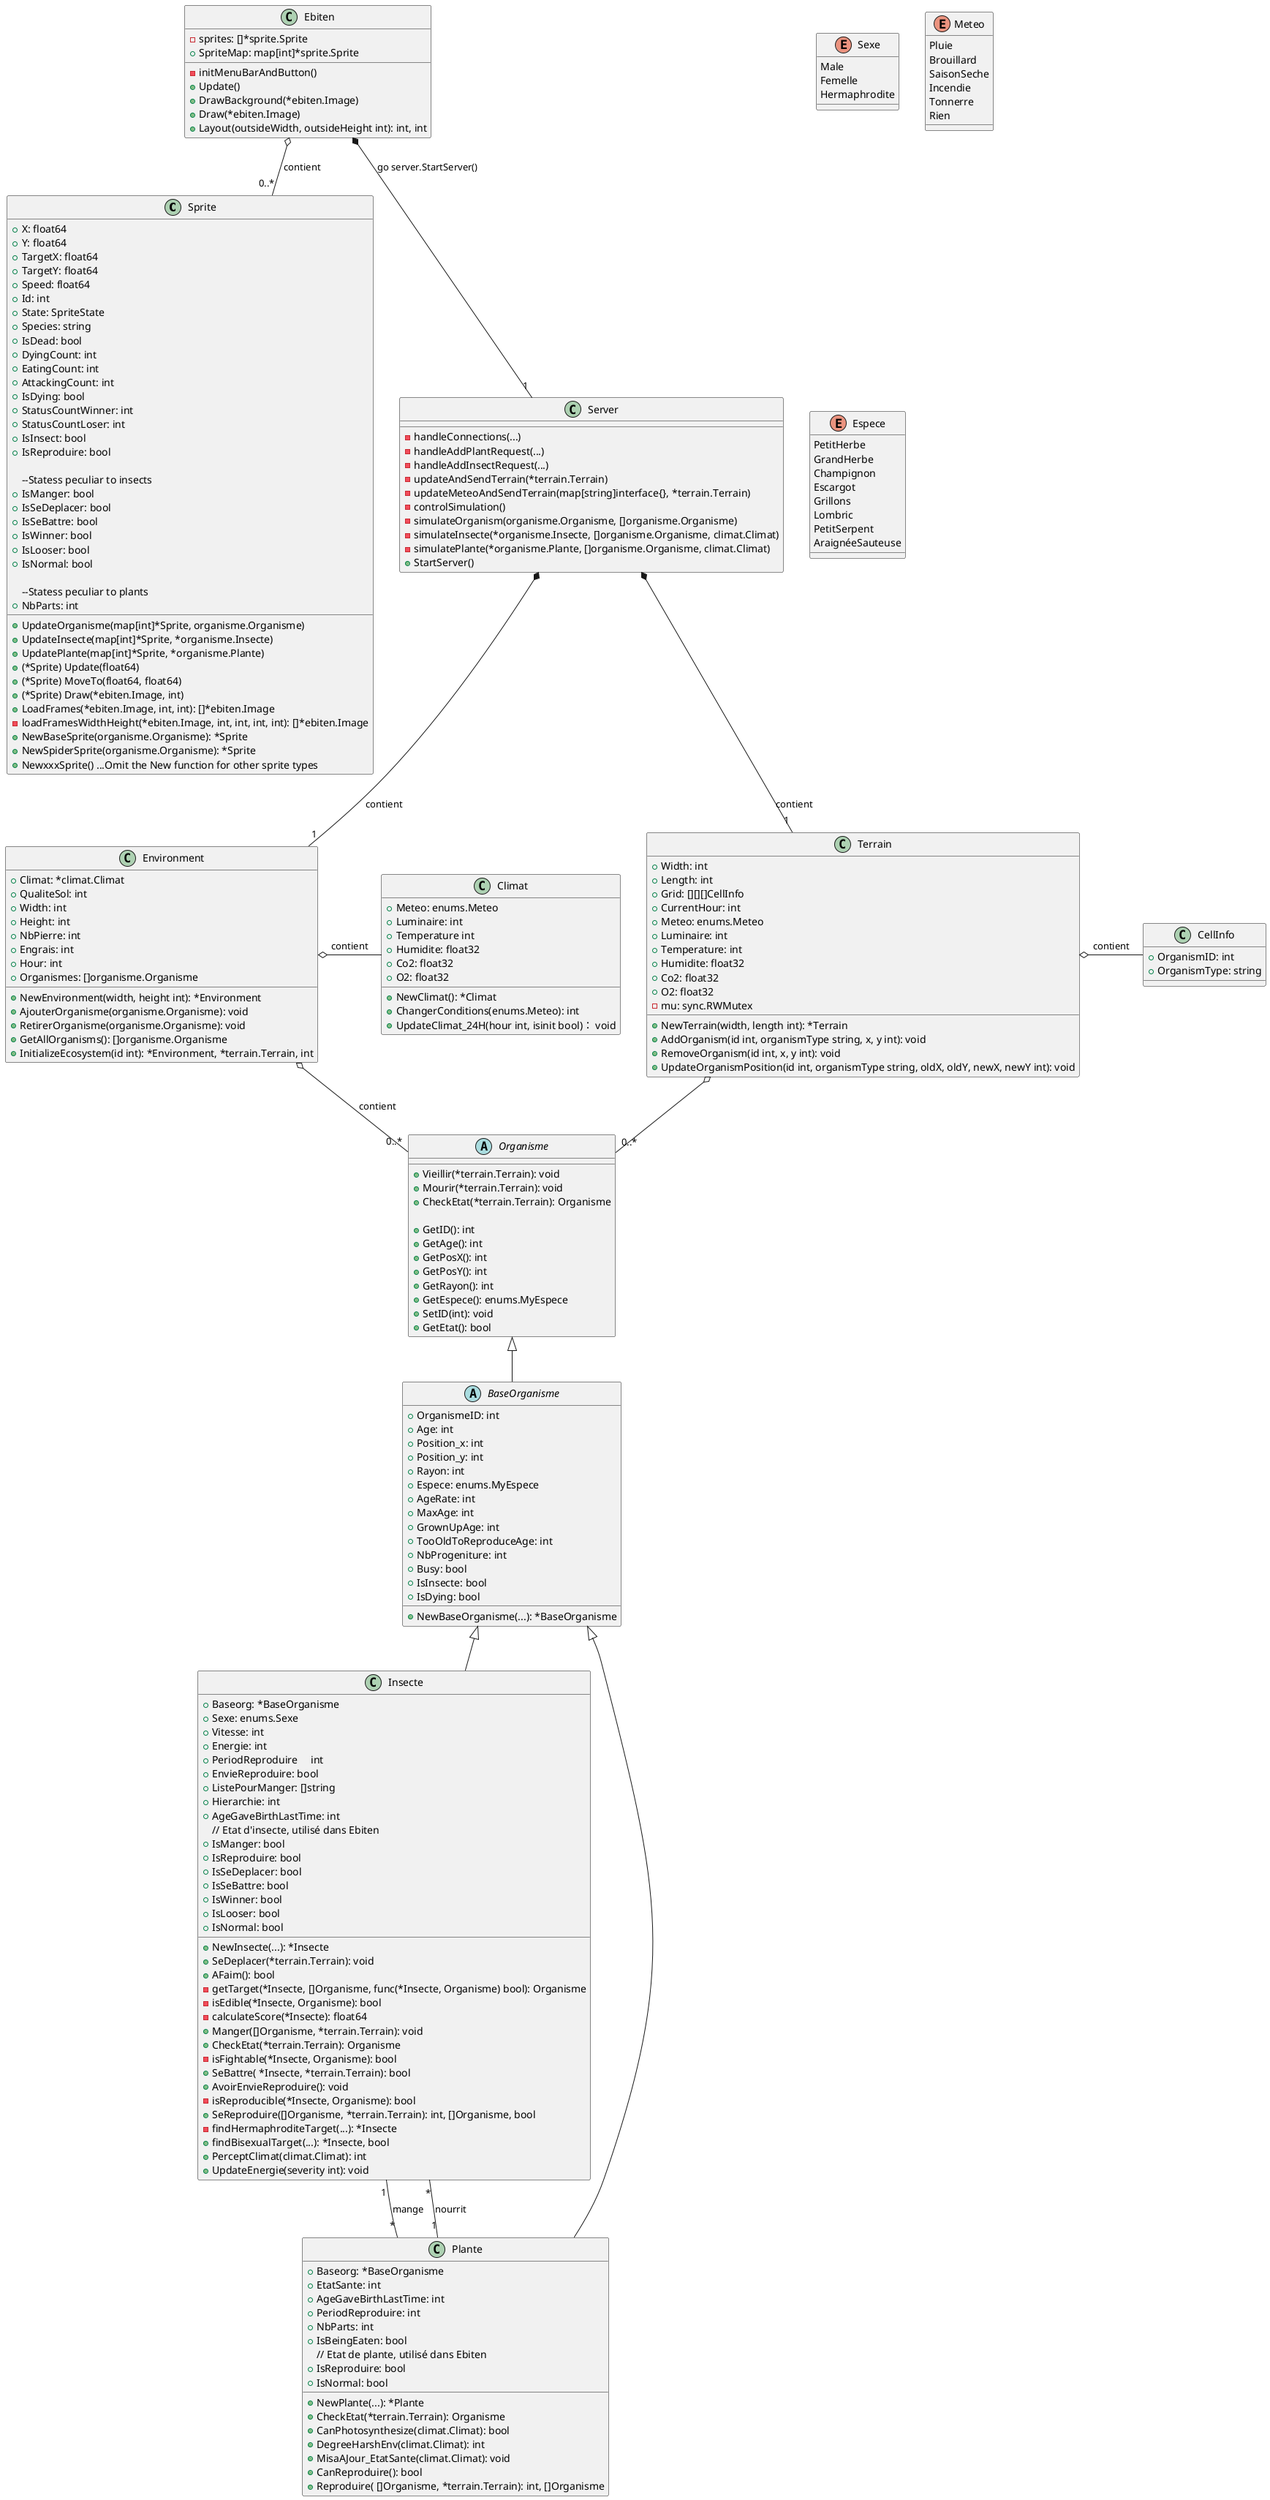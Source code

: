 @startuml

class Sprite {
   + X: float64
   + Y: float64
   + TargetX: float64
   + TargetY: float64
   + Speed: float64
   + Id: int
   + State: SpriteState
   + Species: string
   + IsDead: bool
   + DyingCount: int
   + EatingCount: int
   + AttackingCount: int
   + IsDying: bool
   + StatusCountWinner: int
   + StatusCountLoser: int
   + IsInsect: bool
   + IsReproduire: bool

--Statess peculiar to insects
   + IsManger: bool
   + IsSeDeplacer: bool
   + IsSeBattre: bool
   + IsWinner: bool
   + IsLooser: bool
   + IsNormal: bool

--Statess peculiar to plants
   + NbParts: int

   + UpdateOrganisme(map[int]*Sprite, organisme.Organisme)
   + UpdateInsecte(map[int]*Sprite, *organisme.Insecte)
   + UpdatePlante(map[int]*Sprite, *organisme.Plante)
   + (*Sprite) Update(float64)
   + (*Sprite) MoveTo(float64, float64)
   + (*Sprite) Draw(*ebiten.Image, int)
   + LoadFrames(*ebiten.Image, int, int): []*ebiten.Image
   - loadFramesWidthHeight(*ebiten.Image, int, int, int, int): []*ebiten.Image
   + NewBaseSprite(organisme.Organisme): *Sprite
   + NewSpiderSprite(organisme.Organisme): *Sprite
   + NewxxxSprite() ...Omit the New function for other sprite types
}

class Ebiten {
   - sprites: []*sprite.Sprite
   + SpriteMap: map[int]*sprite.Sprite

   - initMenuBarAndButton()
   + Update()
   + DrawBackground(*ebiten.Image)
   + Draw(*ebiten.Image)
   + Layout(outsideWidth, outsideHeight int): int, int

}

class Server {
   - handleConnections(...)
   - handleAddPlantRequest(...)
   - handleAddInsectRequest(...)
   - updateAndSendTerrain(*terrain.Terrain)
   - updateMeteoAndSendTerrain(map[string]interface{}, *terrain.Terrain)
   - controlSimulation()
   - simulateOrganism(organisme.Organisme, []organisme.Organisme)
   - simulateInsecte(*organisme.Insecte, []organisme.Organisme, climat.Climat)
   - simulatePlante(*organisme.Plante, []organisme.Organisme, climat.Climat)
   + StartServer()
}

abstract class Organisme {
   + Vieillir(*terrain.Terrain): void
   + Mourir(*terrain.Terrain): void
   + CheckEtat(*terrain.Terrain): Organisme

   + GetID(): int
   + GetAge(): int
   + GetPosX(): int
   + GetPosY(): int
   + GetRayon(): int
   + GetEspece(): enums.MyEspece
   + SetID(int): void
   + GetEtat(): bool
}

abstract class BaseOrganisme extends Organisme{
   + OrganismeID: int
   + Age: int
   + Position_x: int
   + Position_y: int
   + Rayon: int
   + Espece: enums.MyEspece
   + AgeRate: int
   + MaxAge: int
   + GrownUpAge: int
   + TooOldToReproduceAge: int
   + NbProgeniture: int
   + Busy: bool
   + IsInsecte: bool
   + IsDying: bool
   + NewBaseOrganisme(...): *BaseOrganisme
}

class Insecte extends BaseOrganisme {
   + Baseorg: *BaseOrganisme
	+ Sexe: enums.Sexe
	+ Vitesse: int
	+ Energie: int
	+ PeriodReproduire     int
	+ EnvieReproduire: bool
	+ ListePourManger: []string
	+ Hierarchie: int
	+ AgeGaveBirthLastTime: int
// Etat d'insecte, utilisé dans Ebiten
   + IsManger: bool
	+ IsReproduire: bool
	+ IsSeDeplacer: bool
	+ IsSeBattre: bool
	+ IsWinner: bool
	+ IsLooser: bool
	+ IsNormal: bool
   + NewInsecte(...): *Insecte
   + SeDeplacer(*terrain.Terrain): void
   + AFaim(): bool
   - getTarget(*Insecte, []Organisme, func(*Insecte, Organisme) bool): Organisme
   - isEdible(*Insecte, Organisme): bool
   - calculateScore(*Insecte): float64
   + Manger([]Organisme, *terrain.Terrain): void
   + CheckEtat(*terrain.Terrain): Organisme
   - isFightable(*Insecte, Organisme): bool
   + SeBattre( *Insecte, *terrain.Terrain): bool
   + AvoirEnvieReproduire(): void
   - isReproducible(*Insecte, Organisme): bool
   + SeReproduire([]Organisme, *terrain.Terrain): int, []Organisme, bool
   - findHermaphroditeTarget(...): *Insecte
   + findBisexualTarget(...): *Insecte, bool
   + PerceptClimat(climat.Climat): int
   + UpdateEnergie(severity int): void
}

class Plante extends BaseOrganisme {
   + Baseorg: *BaseOrganisme
	+ EtatSante: int
	+ AgeGaveBirthLastTime: int
	+ PeriodReproduire: int
	+ NbParts: int 
	+ IsBeingEaten: bool 
// Etat de plante, utilisé dans Ebiten
	+ IsReproduire: bool
	+ IsNormal: bool
   + NewPlante(...): *Plante
   + CheckEtat(*terrain.Terrain): Organisme
   + CanPhotosynthesize(climat.Climat): bool
   + DegreeHarshEnv(climat.Climat): int
   + MisaAJour_EtatSante(climat.Climat): void
   + CanReproduire(): bool
   + Reproduire( []Organisme, *terrain.Terrain): int, []Organisme
}

enum Sexe {
   Male
   Femelle
   Hermaphrodite
}

enum Meteo {
   Pluie
   Brouillard
   SaisonSeche
   Incendie
   Tonnerre
   Rien
}

enum Espece {
   PetitHerbe 
	GrandHerbe
	Champignon
	Escargot
	Grillons
	Lombric
	PetitSerpent
	AraignéeSauteuse
}


class Climat {
   + Meteo: enums.Meteo
	+ Luminaire: int   
	+ Temperature int 
	+ Humidite: float32 
	+ Co2: float32 
	+ O2: float32
   + NewClimat(): *Climat
   + ChangerConditions(enums.Meteo): int
   + UpdateClimat_24H(hour int, isinit bool)： void
}


class Environment {
   + Climat: *climat.Climat
	+ QualiteSol: int
	+ Width: int
	+ Height: int
	+ NbPierre: int
	+ Engrais: int
	+ Hour: int
	+ Organismes: []organisme.Organisme
   + NewEnvironment(width, height int): *Environment
   + AjouterOrganisme(organisme.Organisme): void
   + RetirerOrganisme(organisme.Organisme): void
   + GetAllOrganisms(): []organisme.Organisme
   + InitializeEcosystem(id int): *Environment, *terrain.Terrain, int
}

class CellInfo {
   + OrganismID: int
   + OrganismType: string
}

class Terrain {
   + Width: int
   + Length: int
	+ Grid: [][][]CellInfo
	+ CurrentHour: int
	+ Meteo: enums.Meteo
	+ Luminaire: int
	+ Temperature: int
	+ Humidite: float32
	+ Co2: float32
	+ O2: float32
	- mu: sync.RWMutex
   + NewTerrain(width, length int): *Terrain
   + AddOrganism(id int, organismType string, x, y int): void
   + RemoveOrganism(id int, x, y int): void
   + UpdateOrganismPosition(id int, organismType string, oldX, oldY, newX, newY int): void
}

Ebiten o-- "0..*" Sprite : contient
Ebiten *-- "1" Server : go server.StartServer()
Server *-- "1" Environment : contient
Server *-- "1" Terrain : contient
Insecte "1" -- "*" Plante : mange
Plante "1" -- "*" Insecte : nourrit 
Environment o- Climat : contient
Environment o-- "0..*" Organisme : contient
Terrain o-- "0..*" Organisme
Terrain o- CellInfo : contient

@enduml
